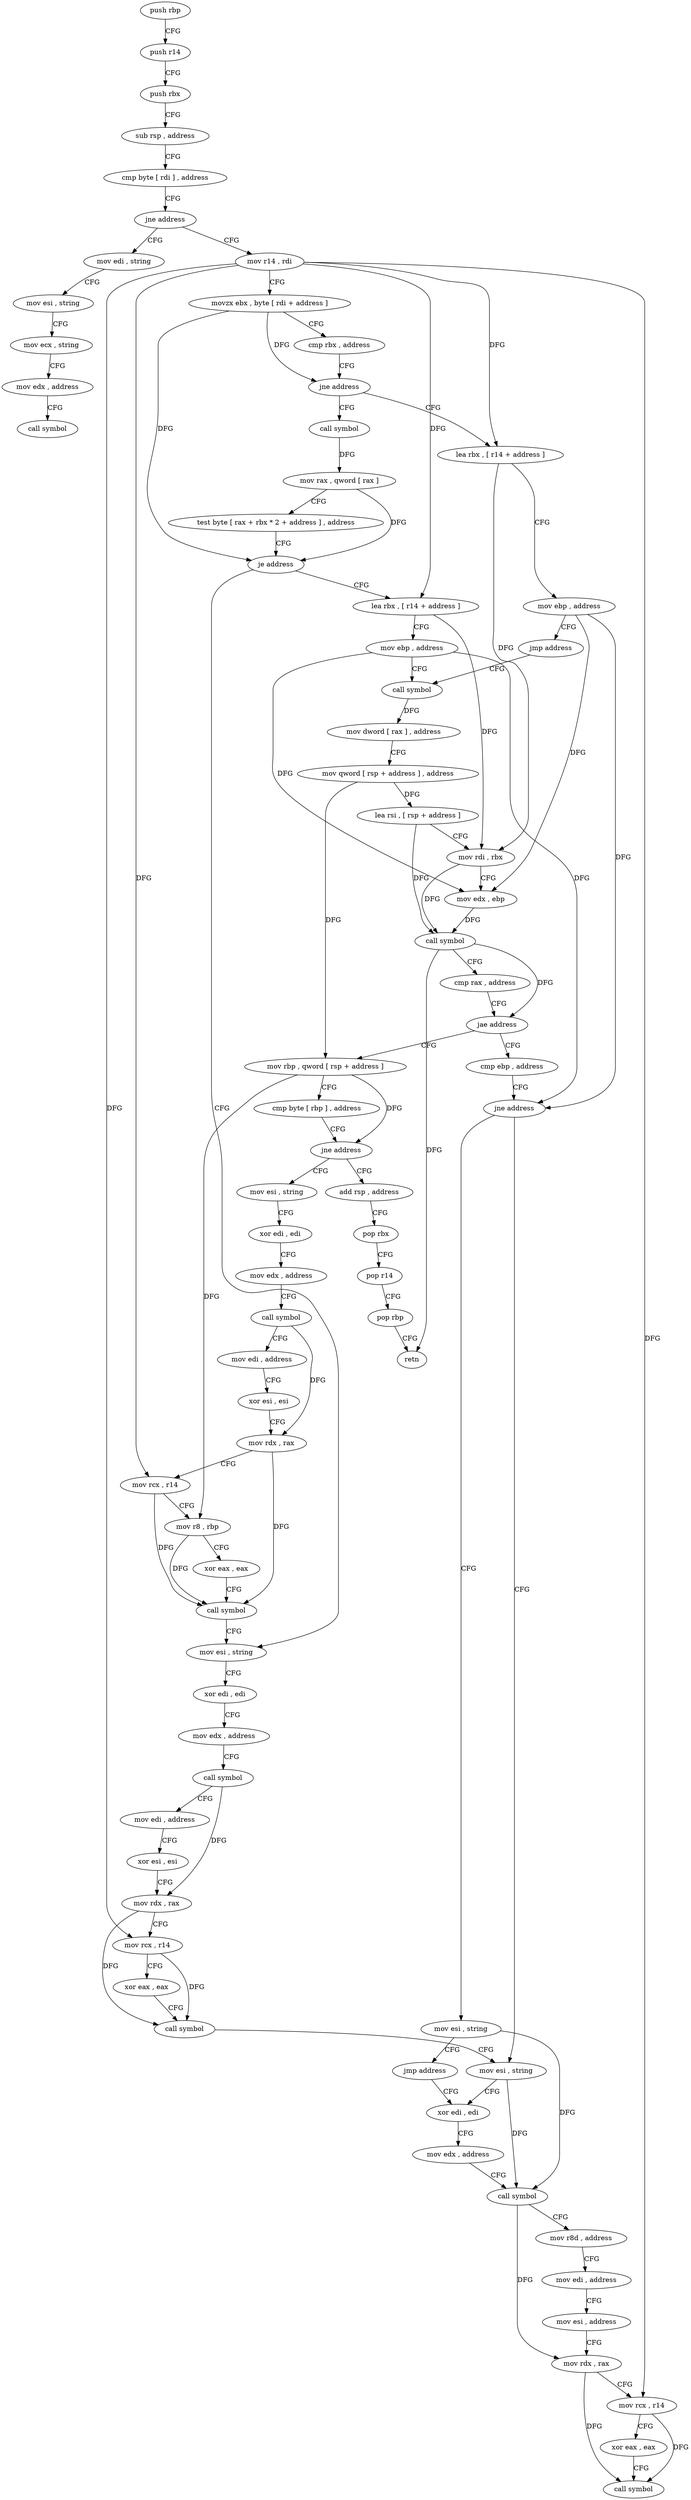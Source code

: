 digraph "func" {
"4209264" [label = "push rbp" ]
"4209265" [label = "push r14" ]
"4209267" [label = "push rbx" ]
"4209268" [label = "sub rsp , address" ]
"4209272" [label = "cmp byte [ rdi ] , address" ]
"4209275" [label = "jne address" ]
"4209392" [label = "mov edi , string" ]
"4209277" [label = "mov r14 , rdi" ]
"4209397" [label = "mov esi , string" ]
"4209402" [label = "mov ecx , string" ]
"4209407" [label = "mov edx , address" ]
"4209412" [label = "call symbol" ]
"4209280" [label = "movzx ebx , byte [ rdi + address ]" ]
"4209284" [label = "cmp rbx , address" ]
"4209288" [label = "jne address" ]
"4209301" [label = "call symbol" ]
"4209290" [label = "lea rbx , [ r14 + address ]" ]
"4209306" [label = "mov rax , qword [ rax ]" ]
"4209309" [label = "test byte [ rax + rbx * 2 + address ] , address" ]
"4209314" [label = "je address" ]
"4209469" [label = "mov esi , string" ]
"4209320" [label = "lea rbx , [ r14 + address ]" ]
"4209294" [label = "mov ebp , address" ]
"4209299" [label = "jmp address" ]
"4209329" [label = "call symbol" ]
"4209474" [label = "xor edi , edi" ]
"4209476" [label = "mov edx , address" ]
"4209481" [label = "call symbol" ]
"4209486" [label = "mov edi , address" ]
"4209491" [label = "xor esi , esi" ]
"4209493" [label = "mov rdx , rax" ]
"4209496" [label = "mov rcx , r14" ]
"4209499" [label = "xor eax , eax" ]
"4209501" [label = "call symbol" ]
"4209506" [label = "mov esi , string" ]
"4209324" [label = "mov ebp , address" ]
"4209334" [label = "mov dword [ rax ] , address" ]
"4209340" [label = "mov qword [ rsp + address ] , address" ]
"4209349" [label = "lea rsi , [ rsp + address ]" ]
"4209354" [label = "mov rdi , rbx" ]
"4209357" [label = "mov edx , ebp" ]
"4209359" [label = "call symbol" ]
"4209364" [label = "cmp rax , address" ]
"4209370" [label = "jae address" ]
"4209417" [label = "cmp ebp , address" ]
"4209372" [label = "mov rbp , qword [ rsp + address ]" ]
"4209420" [label = "jne address" ]
"4209422" [label = "mov esi , string" ]
"4209377" [label = "cmp byte [ rbp ] , address" ]
"4209381" [label = "jne address" ]
"4209429" [label = "mov esi , string" ]
"4209383" [label = "add rsp , address" ]
"4209511" [label = "xor edi , edi" ]
"4209427" [label = "jmp address" ]
"4209434" [label = "xor edi , edi" ]
"4209436" [label = "mov edx , address" ]
"4209441" [label = "call symbol" ]
"4209446" [label = "mov edi , address" ]
"4209451" [label = "xor esi , esi" ]
"4209453" [label = "mov rdx , rax" ]
"4209456" [label = "mov rcx , r14" ]
"4209459" [label = "mov r8 , rbp" ]
"4209462" [label = "xor eax , eax" ]
"4209464" [label = "call symbol" ]
"4209387" [label = "pop rbx" ]
"4209388" [label = "pop r14" ]
"4209390" [label = "pop rbp" ]
"4209391" [label = "retn" ]
"4209513" [label = "mov edx , address" ]
"4209518" [label = "call symbol" ]
"4209523" [label = "mov r8d , address" ]
"4209529" [label = "mov edi , address" ]
"4209534" [label = "mov esi , address" ]
"4209539" [label = "mov rdx , rax" ]
"4209542" [label = "mov rcx , r14" ]
"4209545" [label = "xor eax , eax" ]
"4209547" [label = "call symbol" ]
"4209264" -> "4209265" [ label = "CFG" ]
"4209265" -> "4209267" [ label = "CFG" ]
"4209267" -> "4209268" [ label = "CFG" ]
"4209268" -> "4209272" [ label = "CFG" ]
"4209272" -> "4209275" [ label = "CFG" ]
"4209275" -> "4209392" [ label = "CFG" ]
"4209275" -> "4209277" [ label = "CFG" ]
"4209392" -> "4209397" [ label = "CFG" ]
"4209277" -> "4209280" [ label = "CFG" ]
"4209277" -> "4209290" [ label = "DFG" ]
"4209277" -> "4209496" [ label = "DFG" ]
"4209277" -> "4209320" [ label = "DFG" ]
"4209277" -> "4209542" [ label = "DFG" ]
"4209277" -> "4209456" [ label = "DFG" ]
"4209397" -> "4209402" [ label = "CFG" ]
"4209402" -> "4209407" [ label = "CFG" ]
"4209407" -> "4209412" [ label = "CFG" ]
"4209280" -> "4209284" [ label = "CFG" ]
"4209280" -> "4209288" [ label = "DFG" ]
"4209280" -> "4209314" [ label = "DFG" ]
"4209284" -> "4209288" [ label = "CFG" ]
"4209288" -> "4209301" [ label = "CFG" ]
"4209288" -> "4209290" [ label = "CFG" ]
"4209301" -> "4209306" [ label = "DFG" ]
"4209290" -> "4209294" [ label = "CFG" ]
"4209290" -> "4209354" [ label = "DFG" ]
"4209306" -> "4209309" [ label = "CFG" ]
"4209306" -> "4209314" [ label = "DFG" ]
"4209309" -> "4209314" [ label = "CFG" ]
"4209314" -> "4209469" [ label = "CFG" ]
"4209314" -> "4209320" [ label = "CFG" ]
"4209469" -> "4209474" [ label = "CFG" ]
"4209320" -> "4209324" [ label = "CFG" ]
"4209320" -> "4209354" [ label = "DFG" ]
"4209294" -> "4209299" [ label = "CFG" ]
"4209294" -> "4209357" [ label = "DFG" ]
"4209294" -> "4209420" [ label = "DFG" ]
"4209299" -> "4209329" [ label = "CFG" ]
"4209329" -> "4209334" [ label = "DFG" ]
"4209474" -> "4209476" [ label = "CFG" ]
"4209476" -> "4209481" [ label = "CFG" ]
"4209481" -> "4209486" [ label = "CFG" ]
"4209481" -> "4209493" [ label = "DFG" ]
"4209486" -> "4209491" [ label = "CFG" ]
"4209491" -> "4209493" [ label = "CFG" ]
"4209493" -> "4209496" [ label = "CFG" ]
"4209493" -> "4209501" [ label = "DFG" ]
"4209496" -> "4209499" [ label = "CFG" ]
"4209496" -> "4209501" [ label = "DFG" ]
"4209499" -> "4209501" [ label = "CFG" ]
"4209501" -> "4209506" [ label = "CFG" ]
"4209506" -> "4209511" [ label = "CFG" ]
"4209506" -> "4209518" [ label = "DFG" ]
"4209324" -> "4209329" [ label = "CFG" ]
"4209324" -> "4209357" [ label = "DFG" ]
"4209324" -> "4209420" [ label = "DFG" ]
"4209334" -> "4209340" [ label = "CFG" ]
"4209340" -> "4209349" [ label = "DFG" ]
"4209340" -> "4209372" [ label = "DFG" ]
"4209349" -> "4209354" [ label = "CFG" ]
"4209349" -> "4209359" [ label = "DFG" ]
"4209354" -> "4209357" [ label = "CFG" ]
"4209354" -> "4209359" [ label = "DFG" ]
"4209357" -> "4209359" [ label = "DFG" ]
"4209359" -> "4209364" [ label = "CFG" ]
"4209359" -> "4209370" [ label = "DFG" ]
"4209359" -> "4209391" [ label = "DFG" ]
"4209364" -> "4209370" [ label = "CFG" ]
"4209370" -> "4209417" [ label = "CFG" ]
"4209370" -> "4209372" [ label = "CFG" ]
"4209417" -> "4209420" [ label = "CFG" ]
"4209372" -> "4209377" [ label = "CFG" ]
"4209372" -> "4209381" [ label = "DFG" ]
"4209372" -> "4209459" [ label = "DFG" ]
"4209420" -> "4209506" [ label = "CFG" ]
"4209420" -> "4209422" [ label = "CFG" ]
"4209422" -> "4209427" [ label = "CFG" ]
"4209422" -> "4209518" [ label = "DFG" ]
"4209377" -> "4209381" [ label = "CFG" ]
"4209381" -> "4209429" [ label = "CFG" ]
"4209381" -> "4209383" [ label = "CFG" ]
"4209429" -> "4209434" [ label = "CFG" ]
"4209383" -> "4209387" [ label = "CFG" ]
"4209511" -> "4209513" [ label = "CFG" ]
"4209427" -> "4209511" [ label = "CFG" ]
"4209434" -> "4209436" [ label = "CFG" ]
"4209436" -> "4209441" [ label = "CFG" ]
"4209441" -> "4209446" [ label = "CFG" ]
"4209441" -> "4209453" [ label = "DFG" ]
"4209446" -> "4209451" [ label = "CFG" ]
"4209451" -> "4209453" [ label = "CFG" ]
"4209453" -> "4209456" [ label = "CFG" ]
"4209453" -> "4209464" [ label = "DFG" ]
"4209456" -> "4209459" [ label = "CFG" ]
"4209456" -> "4209464" [ label = "DFG" ]
"4209459" -> "4209462" [ label = "CFG" ]
"4209459" -> "4209464" [ label = "DFG" ]
"4209462" -> "4209464" [ label = "CFG" ]
"4209464" -> "4209469" [ label = "CFG" ]
"4209387" -> "4209388" [ label = "CFG" ]
"4209388" -> "4209390" [ label = "CFG" ]
"4209390" -> "4209391" [ label = "CFG" ]
"4209513" -> "4209518" [ label = "CFG" ]
"4209518" -> "4209523" [ label = "CFG" ]
"4209518" -> "4209539" [ label = "DFG" ]
"4209523" -> "4209529" [ label = "CFG" ]
"4209529" -> "4209534" [ label = "CFG" ]
"4209534" -> "4209539" [ label = "CFG" ]
"4209539" -> "4209542" [ label = "CFG" ]
"4209539" -> "4209547" [ label = "DFG" ]
"4209542" -> "4209545" [ label = "CFG" ]
"4209542" -> "4209547" [ label = "DFG" ]
"4209545" -> "4209547" [ label = "CFG" ]
}
